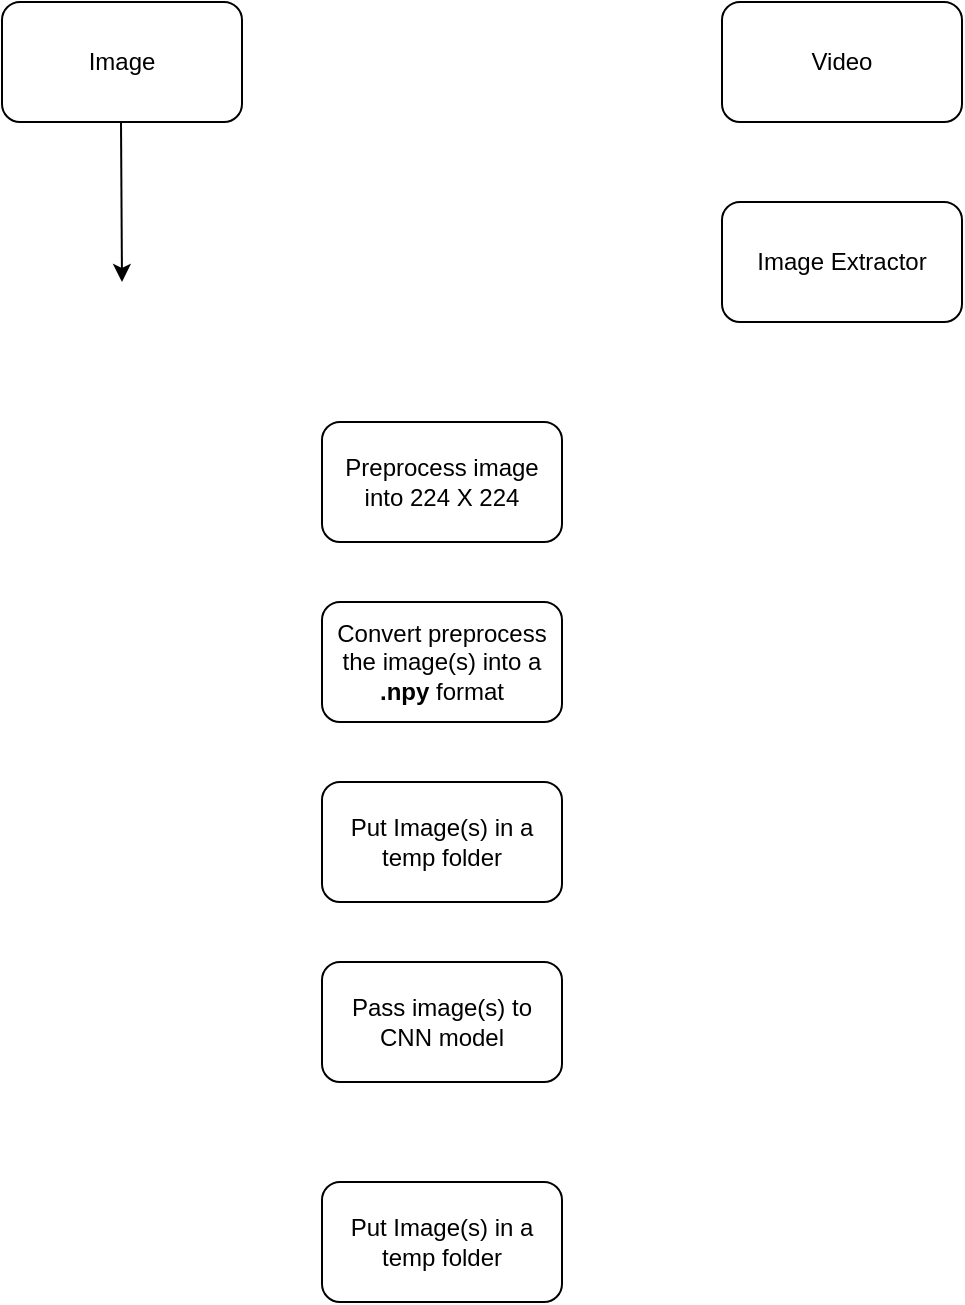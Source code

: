 <mxfile>
    <diagram id="QHSD8qmc7T_bBF5hMmCw" name="Page-1">
        <mxGraphModel dx="761" dy="659" grid="1" gridSize="10" guides="1" tooltips="1" connect="1" arrows="1" fold="1" page="1" pageScale="1" pageWidth="850" pageHeight="1100" math="0" shadow="0">
            <root>
                <mxCell id="0"/>
                <mxCell id="1" parent="0"/>
                <mxCell id="2" value="Image" style="rounded=1;whiteSpace=wrap;html=1;" vertex="1" parent="1">
                    <mxGeometry x="120" y="80" width="120" height="60" as="geometry"/>
                </mxCell>
                <mxCell id="3" value="Video" style="rounded=1;whiteSpace=wrap;html=1;" vertex="1" parent="1">
                    <mxGeometry x="480" y="80" width="120" height="60" as="geometry"/>
                </mxCell>
                <mxCell id="5" value="" style="endArrow=classic;html=1;" edge="1" parent="1">
                    <mxGeometry width="50" height="50" relative="1" as="geometry">
                        <mxPoint x="179.5" y="140" as="sourcePoint"/>
                        <mxPoint x="180" y="220" as="targetPoint"/>
                    </mxGeometry>
                </mxCell>
                <mxCell id="6" value="Image Extractor" style="rounded=1;whiteSpace=wrap;html=1;" vertex="1" parent="1">
                    <mxGeometry x="480" y="180" width="120" height="60" as="geometry"/>
                </mxCell>
                <mxCell id="7" value="Preprocess image into 224 X 224" style="rounded=1;whiteSpace=wrap;html=1;" vertex="1" parent="1">
                    <mxGeometry x="280" y="290" width="120" height="60" as="geometry"/>
                </mxCell>
                <mxCell id="8" value="Put Image(s) in a temp folder" style="rounded=1;whiteSpace=wrap;html=1;" vertex="1" parent="1">
                    <mxGeometry x="280" y="470" width="120" height="60" as="geometry"/>
                </mxCell>
                <mxCell id="9" value="Convert preprocess the image(s) into a &lt;b&gt;.npy&lt;/b&gt; format" style="rounded=1;whiteSpace=wrap;html=1;" vertex="1" parent="1">
                    <mxGeometry x="280" y="380" width="120" height="60" as="geometry"/>
                </mxCell>
                <mxCell id="10" value="Pass image(s) to CNN model" style="rounded=1;whiteSpace=wrap;html=1;" vertex="1" parent="1">
                    <mxGeometry x="280" y="560" width="120" height="60" as="geometry"/>
                </mxCell>
                <mxCell id="11" value="Put Image(s) in a temp folder" style="rounded=1;whiteSpace=wrap;html=1;" vertex="1" parent="1">
                    <mxGeometry x="280" y="670" width="120" height="60" as="geometry"/>
                </mxCell>
            </root>
        </mxGraphModel>
    </diagram>
</mxfile>